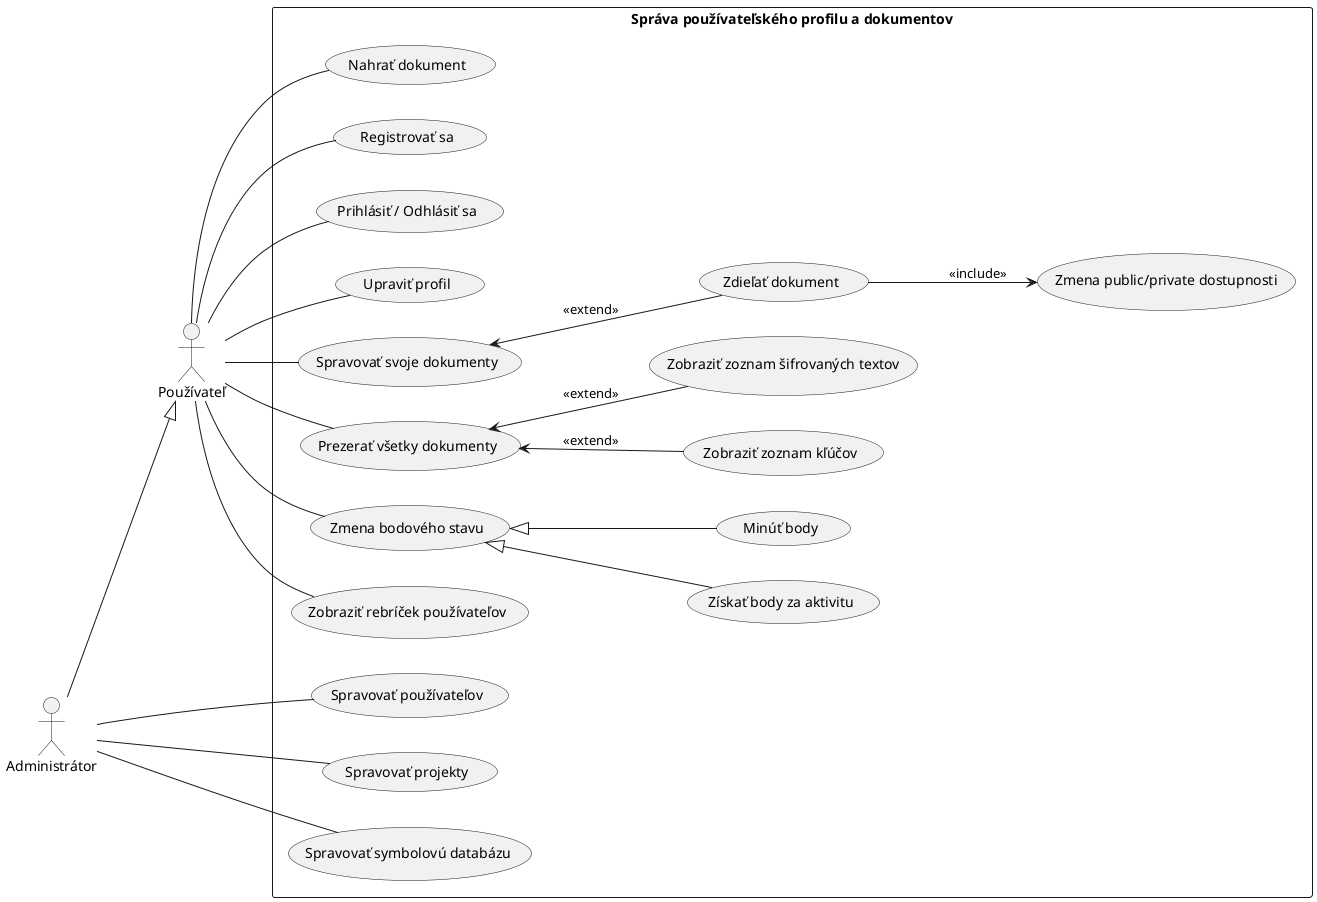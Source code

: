 @startuml
left to right direction
actor Používateľ
actor "Administrátor" as admin

rectangle "Správa používateľského profilu a dokumentov" {
  (Nahrať dokument) as U1
  (Registrovať sa) as U6
  (Prihlásiť / Odhlásiť sa) as U7
  (Upraviť profil) as U8
  (Spravovať svoje dokumenty) as U9
  (Prezerať všetky dokumenty) as U10
  (Zobraziť zoznam kľúčov) as U11
  (Zobraziť zoznam šifrovaných textov) as U12
  (Zmena public/private dostupnosti) as U13
  (Zdieľať dokument) as U14
  (Získať body za aktivitu) as U15
  (Minúť body) as U16
  (Zmena bodového stavu) as U21
  (Zobraziť rebríček používateľov) as U17
  (Spravovať používateľov) as U18
  (Spravovať projekty) as U19
  (Spravovať symbolovú databázu) as U20 
}

Používateľ -- U1
Používateľ -- U6
Používateľ -- U7
Používateľ -- U8
Používateľ -- U10
U10 <-- U11 : <<extend>>
U10 <-- U12 : <<extend>>
Používateľ -- U17
Používateľ -- U21
U21 <|-- U15
U21 <|-- U16
Používateľ -- U9
U9 <-- U14: <<extend>>
U14 --> U13: <<include>>
admin --|> Používateľ
admin -- U18
admin -- U19
admin -- U20
@enduml
